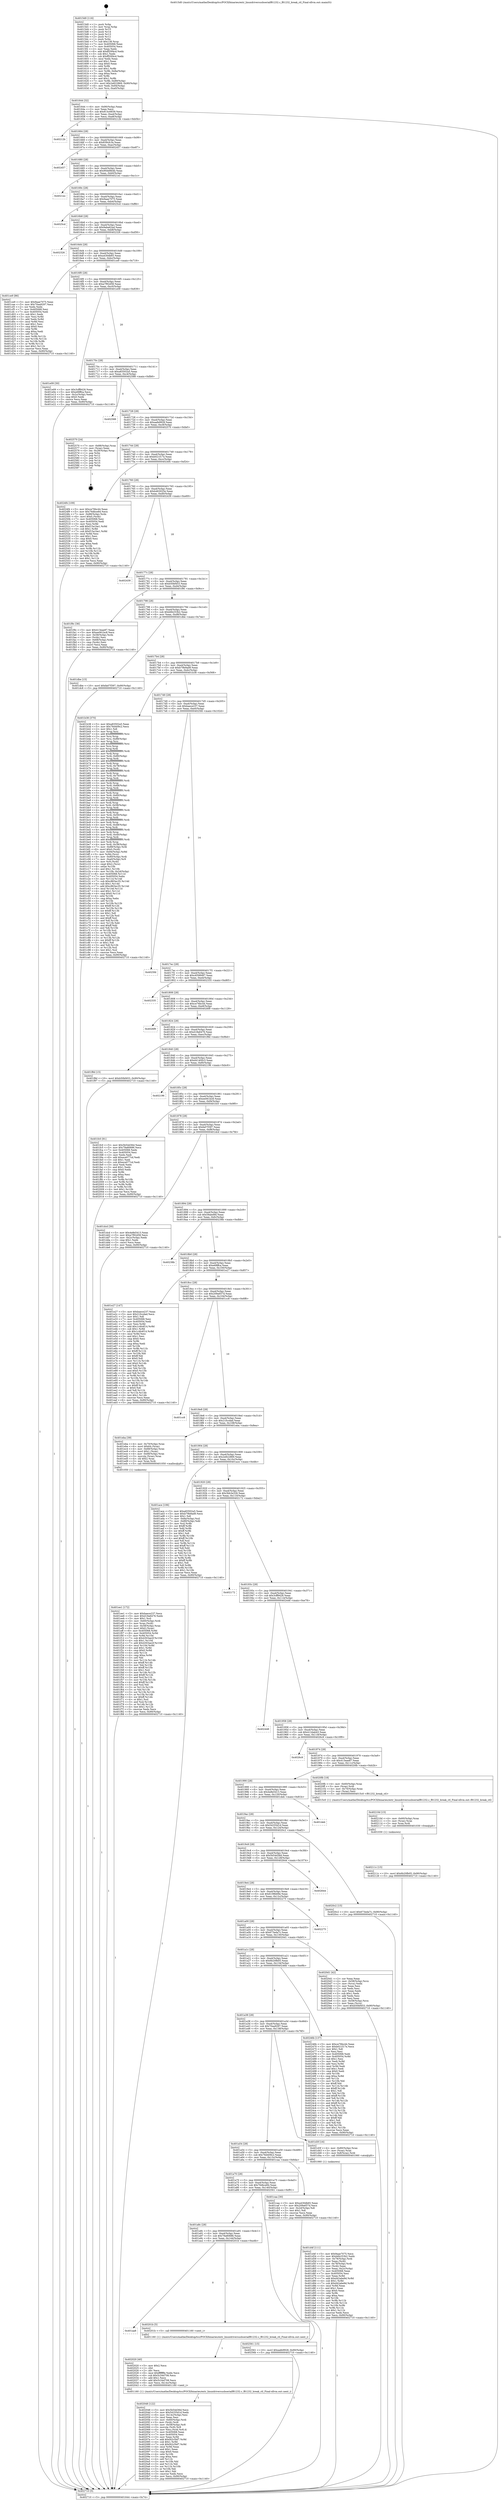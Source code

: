 digraph "0x4015d0" {
  label = "0x4015d0 (/mnt/c/Users/mathe/Desktop/tcc/POCII/binaries/extr_linuxdriversusbserialf81232.c_f81232_break_ctl_Final-ollvm.out::main(0))"
  labelloc = "t"
  node[shape=record]

  Entry [label="",width=0.3,height=0.3,shape=circle,fillcolor=black,style=filled]
  "0x401644" [label="{
     0x401644 [32]\l
     | [instrs]\l
     &nbsp;&nbsp;0x401644 \<+6\>: mov -0x90(%rbp),%eax\l
     &nbsp;&nbsp;0x40164a \<+2\>: mov %eax,%ecx\l
     &nbsp;&nbsp;0x40164c \<+6\>: sub $0x814c6839,%ecx\l
     &nbsp;&nbsp;0x401652 \<+6\>: mov %eax,-0xa4(%rbp)\l
     &nbsp;&nbsp;0x401658 \<+6\>: mov %ecx,-0xa8(%rbp)\l
     &nbsp;&nbsp;0x40165e \<+6\>: je 000000000040212b \<main+0xb5b\>\l
  }"]
  "0x40212b" [label="{
     0x40212b\l
  }", style=dashed]
  "0x401664" [label="{
     0x401664 [28]\l
     | [instrs]\l
     &nbsp;&nbsp;0x401664 \<+5\>: jmp 0000000000401669 \<main+0x99\>\l
     &nbsp;&nbsp;0x401669 \<+6\>: mov -0xa4(%rbp),%eax\l
     &nbsp;&nbsp;0x40166f \<+5\>: sub $0x839cfc3a,%eax\l
     &nbsp;&nbsp;0x401674 \<+6\>: mov %eax,-0xac(%rbp)\l
     &nbsp;&nbsp;0x40167a \<+6\>: je 0000000000402457 \<main+0xe87\>\l
  }"]
  Exit [label="",width=0.3,height=0.3,shape=circle,fillcolor=black,style=filled,peripheries=2]
  "0x402457" [label="{
     0x402457\l
  }", style=dashed]
  "0x401680" [label="{
     0x401680 [28]\l
     | [instrs]\l
     &nbsp;&nbsp;0x401680 \<+5\>: jmp 0000000000401685 \<main+0xb5\>\l
     &nbsp;&nbsp;0x401685 \<+6\>: mov -0xa4(%rbp),%eax\l
     &nbsp;&nbsp;0x40168b \<+5\>: sub $0x90dd9b4b,%eax\l
     &nbsp;&nbsp;0x401690 \<+6\>: mov %eax,-0xb0(%rbp)\l
     &nbsp;&nbsp;0x401696 \<+6\>: je 00000000004021ec \<main+0xc1c\>\l
  }"]
  "0x40211c" [label="{
     0x40211c [15]\l
     | [instrs]\l
     &nbsp;&nbsp;0x40211c \<+10\>: movl $0x6b20fb05,-0x90(%rbp)\l
     &nbsp;&nbsp;0x402126 \<+5\>: jmp 0000000000402710 \<main+0x1140\>\l
  }"]
  "0x4021ec" [label="{
     0x4021ec\l
  }", style=dashed]
  "0x40169c" [label="{
     0x40169c [28]\l
     | [instrs]\l
     &nbsp;&nbsp;0x40169c \<+5\>: jmp 00000000004016a1 \<main+0xd1\>\l
     &nbsp;&nbsp;0x4016a1 \<+6\>: mov -0xa4(%rbp),%eax\l
     &nbsp;&nbsp;0x4016a7 \<+5\>: sub $0x9aae7075,%eax\l
     &nbsp;&nbsp;0x4016ac \<+6\>: mov %eax,-0xb4(%rbp)\l
     &nbsp;&nbsp;0x4016b2 \<+6\>: je 00000000004025cd \<main+0xffd\>\l
  }"]
  "0x40210d" [label="{
     0x40210d [15]\l
     | [instrs]\l
     &nbsp;&nbsp;0x40210d \<+4\>: mov -0x60(%rbp),%rax\l
     &nbsp;&nbsp;0x402111 \<+3\>: mov (%rax),%rax\l
     &nbsp;&nbsp;0x402114 \<+3\>: mov %rax,%rdi\l
     &nbsp;&nbsp;0x402117 \<+5\>: call 0000000000401030 \<free@plt\>\l
     | [calls]\l
     &nbsp;&nbsp;0x401030 \{1\} (unknown)\l
  }"]
  "0x4025cd" [label="{
     0x4025cd\l
  }", style=dashed]
  "0x4016b8" [label="{
     0x4016b8 [28]\l
     | [instrs]\l
     &nbsp;&nbsp;0x4016b8 \<+5\>: jmp 00000000004016bd \<main+0xed\>\l
     &nbsp;&nbsp;0x4016bd \<+6\>: mov -0xa4(%rbp),%eax\l
     &nbsp;&nbsp;0x4016c3 \<+5\>: sub $0x9abe62ad,%eax\l
     &nbsp;&nbsp;0x4016c8 \<+6\>: mov %eax,-0xb8(%rbp)\l
     &nbsp;&nbsp;0x4016ce \<+6\>: je 0000000000402326 \<main+0xd56\>\l
  }"]
  "0x402048" [label="{
     0x402048 [122]\l
     | [instrs]\l
     &nbsp;&nbsp;0x402048 \<+5\>: mov $0x5b54d36d,%ecx\l
     &nbsp;&nbsp;0x40204d \<+5\>: mov $0x54255d1d,%edx\l
     &nbsp;&nbsp;0x402052 \<+6\>: mov -0x14c(%rbp),%esi\l
     &nbsp;&nbsp;0x402058 \<+3\>: imul %eax,%esi\l
     &nbsp;&nbsp;0x40205b \<+4\>: mov -0x60(%rbp),%rdi\l
     &nbsp;&nbsp;0x40205f \<+3\>: mov (%rdi),%rdi\l
     &nbsp;&nbsp;0x402062 \<+4\>: mov -0x58(%rbp),%r8\l
     &nbsp;&nbsp;0x402066 \<+3\>: movslq (%r8),%r8\l
     &nbsp;&nbsp;0x402069 \<+4\>: mov %esi,(%rdi,%r8,4)\l
     &nbsp;&nbsp;0x40206d \<+7\>: mov 0x405068,%eax\l
     &nbsp;&nbsp;0x402074 \<+7\>: mov 0x405054,%esi\l
     &nbsp;&nbsp;0x40207b \<+3\>: mov %eax,%r9d\l
     &nbsp;&nbsp;0x40207e \<+7\>: add $0xf42c5bf7,%r9d\l
     &nbsp;&nbsp;0x402085 \<+4\>: sub $0x1,%r9d\l
     &nbsp;&nbsp;0x402089 \<+7\>: sub $0xf42c5bf7,%r9d\l
     &nbsp;&nbsp;0x402090 \<+4\>: imul %r9d,%eax\l
     &nbsp;&nbsp;0x402094 \<+3\>: and $0x1,%eax\l
     &nbsp;&nbsp;0x402097 \<+3\>: cmp $0x0,%eax\l
     &nbsp;&nbsp;0x40209a \<+4\>: sete %r10b\l
     &nbsp;&nbsp;0x40209e \<+3\>: cmp $0xa,%esi\l
     &nbsp;&nbsp;0x4020a1 \<+4\>: setl %r11b\l
     &nbsp;&nbsp;0x4020a5 \<+3\>: mov %r10b,%bl\l
     &nbsp;&nbsp;0x4020a8 \<+3\>: and %r11b,%bl\l
     &nbsp;&nbsp;0x4020ab \<+3\>: xor %r11b,%r10b\l
     &nbsp;&nbsp;0x4020ae \<+3\>: or %r10b,%bl\l
     &nbsp;&nbsp;0x4020b1 \<+3\>: test $0x1,%bl\l
     &nbsp;&nbsp;0x4020b4 \<+3\>: cmovne %edx,%ecx\l
     &nbsp;&nbsp;0x4020b7 \<+6\>: mov %ecx,-0x90(%rbp)\l
     &nbsp;&nbsp;0x4020bd \<+5\>: jmp 0000000000402710 \<main+0x1140\>\l
  }"]
  "0x402326" [label="{
     0x402326\l
  }", style=dashed]
  "0x4016d4" [label="{
     0x4016d4 [28]\l
     | [instrs]\l
     &nbsp;&nbsp;0x4016d4 \<+5\>: jmp 00000000004016d9 \<main+0x109\>\l
     &nbsp;&nbsp;0x4016d9 \<+6\>: mov -0xa4(%rbp),%eax\l
     &nbsp;&nbsp;0x4016df \<+5\>: sub $0xa430db65,%eax\l
     &nbsp;&nbsp;0x4016e4 \<+6\>: mov %eax,-0xbc(%rbp)\l
     &nbsp;&nbsp;0x4016ea \<+6\>: je 0000000000401ce9 \<main+0x719\>\l
  }"]
  "0x402020" [label="{
     0x402020 [40]\l
     | [instrs]\l
     &nbsp;&nbsp;0x402020 \<+5\>: mov $0x2,%ecx\l
     &nbsp;&nbsp;0x402025 \<+1\>: cltd\l
     &nbsp;&nbsp;0x402026 \<+2\>: idiv %ecx\l
     &nbsp;&nbsp;0x402028 \<+6\>: imul $0xfffffffe,%edx,%ecx\l
     &nbsp;&nbsp;0x40202e \<+6\>: sub $0x5c34d708,%ecx\l
     &nbsp;&nbsp;0x402034 \<+3\>: add $0x1,%ecx\l
     &nbsp;&nbsp;0x402037 \<+6\>: add $0x5c34d708,%ecx\l
     &nbsp;&nbsp;0x40203d \<+6\>: mov %ecx,-0x14c(%rbp)\l
     &nbsp;&nbsp;0x402043 \<+5\>: call 0000000000401160 \<next_i\>\l
     | [calls]\l
     &nbsp;&nbsp;0x401160 \{1\} (/mnt/c/Users/mathe/Desktop/tcc/POCII/binaries/extr_linuxdriversusbserialf81232.c_f81232_break_ctl_Final-ollvm.out::next_i)\l
  }"]
  "0x401ce9" [label="{
     0x401ce9 [86]\l
     | [instrs]\l
     &nbsp;&nbsp;0x401ce9 \<+5\>: mov $0x9aae7075,%eax\l
     &nbsp;&nbsp;0x401cee \<+5\>: mov $0x70aa9297,%ecx\l
     &nbsp;&nbsp;0x401cf3 \<+2\>: xor %edx,%edx\l
     &nbsp;&nbsp;0x401cf5 \<+7\>: mov 0x405068,%esi\l
     &nbsp;&nbsp;0x401cfc \<+7\>: mov 0x405054,%edi\l
     &nbsp;&nbsp;0x401d03 \<+3\>: sub $0x1,%edx\l
     &nbsp;&nbsp;0x401d06 \<+3\>: mov %esi,%r8d\l
     &nbsp;&nbsp;0x401d09 \<+3\>: add %edx,%r8d\l
     &nbsp;&nbsp;0x401d0c \<+4\>: imul %r8d,%esi\l
     &nbsp;&nbsp;0x401d10 \<+3\>: and $0x1,%esi\l
     &nbsp;&nbsp;0x401d13 \<+3\>: cmp $0x0,%esi\l
     &nbsp;&nbsp;0x401d16 \<+4\>: sete %r9b\l
     &nbsp;&nbsp;0x401d1a \<+3\>: cmp $0xa,%edi\l
     &nbsp;&nbsp;0x401d1d \<+4\>: setl %r10b\l
     &nbsp;&nbsp;0x401d21 \<+3\>: mov %r9b,%r11b\l
     &nbsp;&nbsp;0x401d24 \<+3\>: and %r10b,%r11b\l
     &nbsp;&nbsp;0x401d27 \<+3\>: xor %r10b,%r9b\l
     &nbsp;&nbsp;0x401d2a \<+3\>: or %r9b,%r11b\l
     &nbsp;&nbsp;0x401d2d \<+4\>: test $0x1,%r11b\l
     &nbsp;&nbsp;0x401d31 \<+3\>: cmovne %ecx,%eax\l
     &nbsp;&nbsp;0x401d34 \<+6\>: mov %eax,-0x90(%rbp)\l
     &nbsp;&nbsp;0x401d3a \<+5\>: jmp 0000000000402710 \<main+0x1140\>\l
  }"]
  "0x4016f0" [label="{
     0x4016f0 [28]\l
     | [instrs]\l
     &nbsp;&nbsp;0x4016f0 \<+5\>: jmp 00000000004016f5 \<main+0x125\>\l
     &nbsp;&nbsp;0x4016f5 \<+6\>: mov -0xa4(%rbp),%eax\l
     &nbsp;&nbsp;0x4016fb \<+5\>: sub $0xa7f92d58,%eax\l
     &nbsp;&nbsp;0x401700 \<+6\>: mov %eax,-0xc0(%rbp)\l
     &nbsp;&nbsp;0x401706 \<+6\>: je 0000000000401e09 \<main+0x839\>\l
  }"]
  "0x401aa8" [label="{
     0x401aa8\l
  }", style=dashed]
  "0x401e09" [label="{
     0x401e09 [30]\l
     | [instrs]\l
     &nbsp;&nbsp;0x401e09 \<+5\>: mov $0x3cff9426,%eax\l
     &nbsp;&nbsp;0x401e0e \<+5\>: mov $0xe68ffca,%ecx\l
     &nbsp;&nbsp;0x401e13 \<+3\>: mov -0x2c(%rbp),%edx\l
     &nbsp;&nbsp;0x401e16 \<+3\>: cmp $0x0,%edx\l
     &nbsp;&nbsp;0x401e19 \<+3\>: cmove %ecx,%eax\l
     &nbsp;&nbsp;0x401e1c \<+6\>: mov %eax,-0x90(%rbp)\l
     &nbsp;&nbsp;0x401e22 \<+5\>: jmp 0000000000402710 \<main+0x1140\>\l
  }"]
  "0x40170c" [label="{
     0x40170c [28]\l
     | [instrs]\l
     &nbsp;&nbsp;0x40170c \<+5\>: jmp 0000000000401711 \<main+0x141\>\l
     &nbsp;&nbsp;0x401711 \<+6\>: mov -0xa4(%rbp),%eax\l
     &nbsp;&nbsp;0x401717 \<+5\>: sub $0xa83502a5,%eax\l
     &nbsp;&nbsp;0x40171c \<+6\>: mov %eax,-0xc4(%rbp)\l
     &nbsp;&nbsp;0x401722 \<+6\>: je 0000000000402588 \<main+0xfb8\>\l
  }"]
  "0x40201b" [label="{
     0x40201b [5]\l
     | [instrs]\l
     &nbsp;&nbsp;0x40201b \<+5\>: call 0000000000401160 \<next_i\>\l
     | [calls]\l
     &nbsp;&nbsp;0x401160 \{1\} (/mnt/c/Users/mathe/Desktop/tcc/POCII/binaries/extr_linuxdriversusbserialf81232.c_f81232_break_ctl_Final-ollvm.out::next_i)\l
  }"]
  "0x402588" [label="{
     0x402588\l
  }", style=dashed]
  "0x401728" [label="{
     0x401728 [28]\l
     | [instrs]\l
     &nbsp;&nbsp;0x401728 \<+5\>: jmp 000000000040172d \<main+0x15d\>\l
     &nbsp;&nbsp;0x40172d \<+6\>: mov -0xa4(%rbp),%eax\l
     &nbsp;&nbsp;0x401733 \<+5\>: sub $0xaafe9928,%eax\l
     &nbsp;&nbsp;0x401738 \<+6\>: mov %eax,-0xc8(%rbp)\l
     &nbsp;&nbsp;0x40173e \<+6\>: je 0000000000402570 \<main+0xfa0\>\l
  }"]
  "0x401a8c" [label="{
     0x401a8c [28]\l
     | [instrs]\l
     &nbsp;&nbsp;0x401a8c \<+5\>: jmp 0000000000401a91 \<main+0x4c1\>\l
     &nbsp;&nbsp;0x401a91 \<+6\>: mov -0xa4(%rbp),%eax\l
     &nbsp;&nbsp;0x401a97 \<+5\>: sub $0x79a80686,%eax\l
     &nbsp;&nbsp;0x401a9c \<+6\>: mov %eax,-0x144(%rbp)\l
     &nbsp;&nbsp;0x401aa2 \<+6\>: je 000000000040201b \<main+0xa4b\>\l
  }"]
  "0x402570" [label="{
     0x402570 [24]\l
     | [instrs]\l
     &nbsp;&nbsp;0x402570 \<+7\>: mov -0x88(%rbp),%rax\l
     &nbsp;&nbsp;0x402577 \<+2\>: mov (%rax),%eax\l
     &nbsp;&nbsp;0x402579 \<+4\>: lea -0x28(%rbp),%rsp\l
     &nbsp;&nbsp;0x40257d \<+1\>: pop %rbx\l
     &nbsp;&nbsp;0x40257e \<+2\>: pop %r12\l
     &nbsp;&nbsp;0x402580 \<+2\>: pop %r13\l
     &nbsp;&nbsp;0x402582 \<+2\>: pop %r14\l
     &nbsp;&nbsp;0x402584 \<+2\>: pop %r15\l
     &nbsp;&nbsp;0x402586 \<+1\>: pop %rbp\l
     &nbsp;&nbsp;0x402587 \<+1\>: ret\l
  }"]
  "0x401744" [label="{
     0x401744 [28]\l
     | [instrs]\l
     &nbsp;&nbsp;0x401744 \<+5\>: jmp 0000000000401749 \<main+0x179\>\l
     &nbsp;&nbsp;0x401749 \<+6\>: mov -0xa4(%rbp),%eax\l
     &nbsp;&nbsp;0x40174f \<+5\>: sub $0xb021f17e,%eax\l
     &nbsp;&nbsp;0x401754 \<+6\>: mov %eax,-0xcc(%rbp)\l
     &nbsp;&nbsp;0x40175a \<+6\>: je 00000000004024f4 \<main+0xf24\>\l
  }"]
  "0x402561" [label="{
     0x402561 [15]\l
     | [instrs]\l
     &nbsp;&nbsp;0x402561 \<+10\>: movl $0xaafe9928,-0x90(%rbp)\l
     &nbsp;&nbsp;0x40256b \<+5\>: jmp 0000000000402710 \<main+0x1140\>\l
  }"]
  "0x4024f4" [label="{
     0x4024f4 [109]\l
     | [instrs]\l
     &nbsp;&nbsp;0x4024f4 \<+5\>: mov $0xce76bc44,%eax\l
     &nbsp;&nbsp;0x4024f9 \<+5\>: mov $0x76dbce84,%ecx\l
     &nbsp;&nbsp;0x4024fe \<+7\>: mov -0x88(%rbp),%rdx\l
     &nbsp;&nbsp;0x402505 \<+6\>: movl $0x0,(%rdx)\l
     &nbsp;&nbsp;0x40250b \<+7\>: mov 0x405068,%esi\l
     &nbsp;&nbsp;0x402512 \<+7\>: mov 0x405054,%edi\l
     &nbsp;&nbsp;0x402519 \<+3\>: mov %esi,%r8d\l
     &nbsp;&nbsp;0x40251c \<+7\>: add $0xf15a1be1,%r8d\l
     &nbsp;&nbsp;0x402523 \<+4\>: sub $0x1,%r8d\l
     &nbsp;&nbsp;0x402527 \<+7\>: sub $0xf15a1be1,%r8d\l
     &nbsp;&nbsp;0x40252e \<+4\>: imul %r8d,%esi\l
     &nbsp;&nbsp;0x402532 \<+3\>: and $0x1,%esi\l
     &nbsp;&nbsp;0x402535 \<+3\>: cmp $0x0,%esi\l
     &nbsp;&nbsp;0x402538 \<+4\>: sete %r9b\l
     &nbsp;&nbsp;0x40253c \<+3\>: cmp $0xa,%edi\l
     &nbsp;&nbsp;0x40253f \<+4\>: setl %r10b\l
     &nbsp;&nbsp;0x402543 \<+3\>: mov %r9b,%r11b\l
     &nbsp;&nbsp;0x402546 \<+3\>: and %r10b,%r11b\l
     &nbsp;&nbsp;0x402549 \<+3\>: xor %r10b,%r9b\l
     &nbsp;&nbsp;0x40254c \<+3\>: or %r9b,%r11b\l
     &nbsp;&nbsp;0x40254f \<+4\>: test $0x1,%r11b\l
     &nbsp;&nbsp;0x402553 \<+3\>: cmovne %ecx,%eax\l
     &nbsp;&nbsp;0x402556 \<+6\>: mov %eax,-0x90(%rbp)\l
     &nbsp;&nbsp;0x40255c \<+5\>: jmp 0000000000402710 \<main+0x1140\>\l
  }"]
  "0x401760" [label="{
     0x401760 [28]\l
     | [instrs]\l
     &nbsp;&nbsp;0x401760 \<+5\>: jmp 0000000000401765 \<main+0x195\>\l
     &nbsp;&nbsp;0x401765 \<+6\>: mov -0xa4(%rbp),%eax\l
     &nbsp;&nbsp;0x40176b \<+5\>: sub $0xb463025e,%eax\l
     &nbsp;&nbsp;0x401770 \<+6\>: mov %eax,-0xd0(%rbp)\l
     &nbsp;&nbsp;0x401776 \<+6\>: je 0000000000402439 \<main+0xe69\>\l
  }"]
  "0x401ee1" [label="{
     0x401ee1 [172]\l
     | [instrs]\l
     &nbsp;&nbsp;0x401ee1 \<+5\>: mov $0xbaece237,%ecx\l
     &nbsp;&nbsp;0x401ee6 \<+5\>: mov $0xd18a6476,%edx\l
     &nbsp;&nbsp;0x401eeb \<+3\>: mov $0x1,%sil\l
     &nbsp;&nbsp;0x401eee \<+4\>: mov -0x60(%rbp),%rdi\l
     &nbsp;&nbsp;0x401ef2 \<+3\>: mov %rax,(%rdi)\l
     &nbsp;&nbsp;0x401ef5 \<+4\>: mov -0x58(%rbp),%rax\l
     &nbsp;&nbsp;0x401ef9 \<+6\>: movl $0x0,(%rax)\l
     &nbsp;&nbsp;0x401eff \<+8\>: mov 0x405068,%r8d\l
     &nbsp;&nbsp;0x401f07 \<+8\>: mov 0x405054,%r9d\l
     &nbsp;&nbsp;0x401f0f \<+3\>: mov %r8d,%r10d\l
     &nbsp;&nbsp;0x401f12 \<+7\>: sub $0x4303ae2f,%r10d\l
     &nbsp;&nbsp;0x401f19 \<+4\>: sub $0x1,%r10d\l
     &nbsp;&nbsp;0x401f1d \<+7\>: add $0x4303ae2f,%r10d\l
     &nbsp;&nbsp;0x401f24 \<+4\>: imul %r10d,%r8d\l
     &nbsp;&nbsp;0x401f28 \<+4\>: and $0x1,%r8d\l
     &nbsp;&nbsp;0x401f2c \<+4\>: cmp $0x0,%r8d\l
     &nbsp;&nbsp;0x401f30 \<+4\>: sete %r11b\l
     &nbsp;&nbsp;0x401f34 \<+4\>: cmp $0xa,%r9d\l
     &nbsp;&nbsp;0x401f38 \<+3\>: setl %bl\l
     &nbsp;&nbsp;0x401f3b \<+3\>: mov %r11b,%r14b\l
     &nbsp;&nbsp;0x401f3e \<+4\>: xor $0xff,%r14b\l
     &nbsp;&nbsp;0x401f42 \<+3\>: mov %bl,%r15b\l
     &nbsp;&nbsp;0x401f45 \<+4\>: xor $0xff,%r15b\l
     &nbsp;&nbsp;0x401f49 \<+4\>: xor $0x1,%sil\l
     &nbsp;&nbsp;0x401f4d \<+3\>: mov %r14b,%r12b\l
     &nbsp;&nbsp;0x401f50 \<+4\>: and $0xff,%r12b\l
     &nbsp;&nbsp;0x401f54 \<+3\>: and %sil,%r11b\l
     &nbsp;&nbsp;0x401f57 \<+3\>: mov %r15b,%r13b\l
     &nbsp;&nbsp;0x401f5a \<+4\>: and $0xff,%r13b\l
     &nbsp;&nbsp;0x401f5e \<+3\>: and %sil,%bl\l
     &nbsp;&nbsp;0x401f61 \<+3\>: or %r11b,%r12b\l
     &nbsp;&nbsp;0x401f64 \<+3\>: or %bl,%r13b\l
     &nbsp;&nbsp;0x401f67 \<+3\>: xor %r13b,%r12b\l
     &nbsp;&nbsp;0x401f6a \<+3\>: or %r15b,%r14b\l
     &nbsp;&nbsp;0x401f6d \<+4\>: xor $0xff,%r14b\l
     &nbsp;&nbsp;0x401f71 \<+4\>: or $0x1,%sil\l
     &nbsp;&nbsp;0x401f75 \<+3\>: and %sil,%r14b\l
     &nbsp;&nbsp;0x401f78 \<+3\>: or %r14b,%r12b\l
     &nbsp;&nbsp;0x401f7b \<+4\>: test $0x1,%r12b\l
     &nbsp;&nbsp;0x401f7f \<+3\>: cmovne %edx,%ecx\l
     &nbsp;&nbsp;0x401f82 \<+6\>: mov %ecx,-0x90(%rbp)\l
     &nbsp;&nbsp;0x401f88 \<+5\>: jmp 0000000000402710 \<main+0x1140\>\l
  }"]
  "0x402439" [label="{
     0x402439\l
  }", style=dashed]
  "0x40177c" [label="{
     0x40177c [28]\l
     | [instrs]\l
     &nbsp;&nbsp;0x40177c \<+5\>: jmp 0000000000401781 \<main+0x1b1\>\l
     &nbsp;&nbsp;0x401781 \<+6\>: mov -0xa4(%rbp),%eax\l
     &nbsp;&nbsp;0x401787 \<+5\>: sub $0xb50bf453,%eax\l
     &nbsp;&nbsp;0x40178c \<+6\>: mov %eax,-0xd4(%rbp)\l
     &nbsp;&nbsp;0x401792 \<+6\>: je 0000000000401f9c \<main+0x9cc\>\l
  }"]
  "0x401d4f" [label="{
     0x401d4f [111]\l
     | [instrs]\l
     &nbsp;&nbsp;0x401d4f \<+5\>: mov $0x9aae7075,%ecx\l
     &nbsp;&nbsp;0x401d54 \<+5\>: mov $0xb6b253b2,%edx\l
     &nbsp;&nbsp;0x401d59 \<+4\>: mov -0x78(%rbp),%rdi\l
     &nbsp;&nbsp;0x401d5d \<+2\>: mov %eax,(%rdi)\l
     &nbsp;&nbsp;0x401d5f \<+4\>: mov -0x78(%rbp),%rdi\l
     &nbsp;&nbsp;0x401d63 \<+2\>: mov (%rdi),%eax\l
     &nbsp;&nbsp;0x401d65 \<+3\>: mov %eax,-0x2c(%rbp)\l
     &nbsp;&nbsp;0x401d68 \<+7\>: mov 0x405068,%eax\l
     &nbsp;&nbsp;0x401d6f \<+7\>: mov 0x405054,%esi\l
     &nbsp;&nbsp;0x401d76 \<+3\>: mov %eax,%r8d\l
     &nbsp;&nbsp;0x401d79 \<+7\>: add $0xd42abe9d,%r8d\l
     &nbsp;&nbsp;0x401d80 \<+4\>: sub $0x1,%r8d\l
     &nbsp;&nbsp;0x401d84 \<+7\>: sub $0xd42abe9d,%r8d\l
     &nbsp;&nbsp;0x401d8b \<+4\>: imul %r8d,%eax\l
     &nbsp;&nbsp;0x401d8f \<+3\>: and $0x1,%eax\l
     &nbsp;&nbsp;0x401d92 \<+3\>: cmp $0x0,%eax\l
     &nbsp;&nbsp;0x401d95 \<+4\>: sete %r9b\l
     &nbsp;&nbsp;0x401d99 \<+3\>: cmp $0xa,%esi\l
     &nbsp;&nbsp;0x401d9c \<+4\>: setl %r10b\l
     &nbsp;&nbsp;0x401da0 \<+3\>: mov %r9b,%r11b\l
     &nbsp;&nbsp;0x401da3 \<+3\>: and %r10b,%r11b\l
     &nbsp;&nbsp;0x401da6 \<+3\>: xor %r10b,%r9b\l
     &nbsp;&nbsp;0x401da9 \<+3\>: or %r9b,%r11b\l
     &nbsp;&nbsp;0x401dac \<+4\>: test $0x1,%r11b\l
     &nbsp;&nbsp;0x401db0 \<+3\>: cmovne %edx,%ecx\l
     &nbsp;&nbsp;0x401db3 \<+6\>: mov %ecx,-0x90(%rbp)\l
     &nbsp;&nbsp;0x401db9 \<+5\>: jmp 0000000000402710 \<main+0x1140\>\l
  }"]
  "0x401f9c" [label="{
     0x401f9c [36]\l
     | [instrs]\l
     &nbsp;&nbsp;0x401f9c \<+5\>: mov $0x413eae87,%eax\l
     &nbsp;&nbsp;0x401fa1 \<+5\>: mov $0xee061bc8,%ecx\l
     &nbsp;&nbsp;0x401fa6 \<+4\>: mov -0x58(%rbp),%rdx\l
     &nbsp;&nbsp;0x401faa \<+2\>: mov (%rdx),%esi\l
     &nbsp;&nbsp;0x401fac \<+4\>: mov -0x68(%rbp),%rdx\l
     &nbsp;&nbsp;0x401fb0 \<+2\>: cmp (%rdx),%esi\l
     &nbsp;&nbsp;0x401fb2 \<+3\>: cmovl %ecx,%eax\l
     &nbsp;&nbsp;0x401fb5 \<+6\>: mov %eax,-0x90(%rbp)\l
     &nbsp;&nbsp;0x401fbb \<+5\>: jmp 0000000000402710 \<main+0x1140\>\l
  }"]
  "0x401798" [label="{
     0x401798 [28]\l
     | [instrs]\l
     &nbsp;&nbsp;0x401798 \<+5\>: jmp 000000000040179d \<main+0x1cd\>\l
     &nbsp;&nbsp;0x40179d \<+6\>: mov -0xa4(%rbp),%eax\l
     &nbsp;&nbsp;0x4017a3 \<+5\>: sub $0xb6b253b2,%eax\l
     &nbsp;&nbsp;0x4017a8 \<+6\>: mov %eax,-0xd8(%rbp)\l
     &nbsp;&nbsp;0x4017ae \<+6\>: je 0000000000401dbe \<main+0x7ee\>\l
  }"]
  "0x401a70" [label="{
     0x401a70 [28]\l
     | [instrs]\l
     &nbsp;&nbsp;0x401a70 \<+5\>: jmp 0000000000401a75 \<main+0x4a5\>\l
     &nbsp;&nbsp;0x401a75 \<+6\>: mov -0xa4(%rbp),%eax\l
     &nbsp;&nbsp;0x401a7b \<+5\>: sub $0x76dbce84,%eax\l
     &nbsp;&nbsp;0x401a80 \<+6\>: mov %eax,-0x140(%rbp)\l
     &nbsp;&nbsp;0x401a86 \<+6\>: je 0000000000402561 \<main+0xf91\>\l
  }"]
  "0x401dbe" [label="{
     0x401dbe [15]\l
     | [instrs]\l
     &nbsp;&nbsp;0x401dbe \<+10\>: movl $0xfa07f397,-0x90(%rbp)\l
     &nbsp;&nbsp;0x401dc8 \<+5\>: jmp 0000000000402710 \<main+0x1140\>\l
  }"]
  "0x4017b4" [label="{
     0x4017b4 [28]\l
     | [instrs]\l
     &nbsp;&nbsp;0x4017b4 \<+5\>: jmp 00000000004017b9 \<main+0x1e9\>\l
     &nbsp;&nbsp;0x4017b9 \<+6\>: mov -0xa4(%rbp),%eax\l
     &nbsp;&nbsp;0x4017bf \<+5\>: sub $0xb79b9ad9,%eax\l
     &nbsp;&nbsp;0x4017c4 \<+6\>: mov %eax,-0xdc(%rbp)\l
     &nbsp;&nbsp;0x4017ca \<+6\>: je 0000000000401b38 \<main+0x568\>\l
  }"]
  "0x401caa" [label="{
     0x401caa [30]\l
     | [instrs]\l
     &nbsp;&nbsp;0x401caa \<+5\>: mov $0xa430db65,%eax\l
     &nbsp;&nbsp;0x401caf \<+5\>: mov $0x209a657d,%ecx\l
     &nbsp;&nbsp;0x401cb4 \<+3\>: mov -0x2d(%rbp),%dl\l
     &nbsp;&nbsp;0x401cb7 \<+3\>: test $0x1,%dl\l
     &nbsp;&nbsp;0x401cba \<+3\>: cmovne %ecx,%eax\l
     &nbsp;&nbsp;0x401cbd \<+6\>: mov %eax,-0x90(%rbp)\l
     &nbsp;&nbsp;0x401cc3 \<+5\>: jmp 0000000000402710 \<main+0x1140\>\l
  }"]
  "0x401b38" [label="{
     0x401b38 [370]\l
     | [instrs]\l
     &nbsp;&nbsp;0x401b38 \<+5\>: mov $0xa83502a5,%eax\l
     &nbsp;&nbsp;0x401b3d \<+5\>: mov $0x76d409c2,%ecx\l
     &nbsp;&nbsp;0x401b42 \<+2\>: mov $0x1,%dl\l
     &nbsp;&nbsp;0x401b44 \<+3\>: mov %rsp,%rsi\l
     &nbsp;&nbsp;0x401b47 \<+4\>: add $0xfffffffffffffff0,%rsi\l
     &nbsp;&nbsp;0x401b4b \<+3\>: mov %rsi,%rsp\l
     &nbsp;&nbsp;0x401b4e \<+7\>: mov %rsi,-0x88(%rbp)\l
     &nbsp;&nbsp;0x401b55 \<+3\>: mov %rsp,%rsi\l
     &nbsp;&nbsp;0x401b58 \<+4\>: add $0xfffffffffffffff0,%rsi\l
     &nbsp;&nbsp;0x401b5c \<+3\>: mov %rsi,%rsp\l
     &nbsp;&nbsp;0x401b5f \<+3\>: mov %rsp,%rdi\l
     &nbsp;&nbsp;0x401b62 \<+4\>: add $0xfffffffffffffff0,%rdi\l
     &nbsp;&nbsp;0x401b66 \<+3\>: mov %rdi,%rsp\l
     &nbsp;&nbsp;0x401b69 \<+4\>: mov %rdi,-0x80(%rbp)\l
     &nbsp;&nbsp;0x401b6d \<+3\>: mov %rsp,%rdi\l
     &nbsp;&nbsp;0x401b70 \<+4\>: add $0xfffffffffffffff0,%rdi\l
     &nbsp;&nbsp;0x401b74 \<+3\>: mov %rdi,%rsp\l
     &nbsp;&nbsp;0x401b77 \<+4\>: mov %rdi,-0x78(%rbp)\l
     &nbsp;&nbsp;0x401b7b \<+3\>: mov %rsp,%rdi\l
     &nbsp;&nbsp;0x401b7e \<+4\>: add $0xfffffffffffffff0,%rdi\l
     &nbsp;&nbsp;0x401b82 \<+3\>: mov %rdi,%rsp\l
     &nbsp;&nbsp;0x401b85 \<+4\>: mov %rdi,-0x70(%rbp)\l
     &nbsp;&nbsp;0x401b89 \<+3\>: mov %rsp,%rdi\l
     &nbsp;&nbsp;0x401b8c \<+4\>: add $0xfffffffffffffff0,%rdi\l
     &nbsp;&nbsp;0x401b90 \<+3\>: mov %rdi,%rsp\l
     &nbsp;&nbsp;0x401b93 \<+4\>: mov %rdi,-0x68(%rbp)\l
     &nbsp;&nbsp;0x401b97 \<+3\>: mov %rsp,%rdi\l
     &nbsp;&nbsp;0x401b9a \<+4\>: add $0xfffffffffffffff0,%rdi\l
     &nbsp;&nbsp;0x401b9e \<+3\>: mov %rdi,%rsp\l
     &nbsp;&nbsp;0x401ba1 \<+4\>: mov %rdi,-0x60(%rbp)\l
     &nbsp;&nbsp;0x401ba5 \<+3\>: mov %rsp,%rdi\l
     &nbsp;&nbsp;0x401ba8 \<+4\>: add $0xfffffffffffffff0,%rdi\l
     &nbsp;&nbsp;0x401bac \<+3\>: mov %rdi,%rsp\l
     &nbsp;&nbsp;0x401baf \<+4\>: mov %rdi,-0x58(%rbp)\l
     &nbsp;&nbsp;0x401bb3 \<+3\>: mov %rsp,%rdi\l
     &nbsp;&nbsp;0x401bb6 \<+4\>: add $0xfffffffffffffff0,%rdi\l
     &nbsp;&nbsp;0x401bba \<+3\>: mov %rdi,%rsp\l
     &nbsp;&nbsp;0x401bbd \<+4\>: mov %rdi,-0x50(%rbp)\l
     &nbsp;&nbsp;0x401bc1 \<+3\>: mov %rsp,%rdi\l
     &nbsp;&nbsp;0x401bc4 \<+4\>: add $0xfffffffffffffff0,%rdi\l
     &nbsp;&nbsp;0x401bc8 \<+3\>: mov %rdi,%rsp\l
     &nbsp;&nbsp;0x401bcb \<+4\>: mov %rdi,-0x48(%rbp)\l
     &nbsp;&nbsp;0x401bcf \<+3\>: mov %rsp,%rdi\l
     &nbsp;&nbsp;0x401bd2 \<+4\>: add $0xfffffffffffffff0,%rdi\l
     &nbsp;&nbsp;0x401bd6 \<+3\>: mov %rdi,%rsp\l
     &nbsp;&nbsp;0x401bd9 \<+4\>: mov %rdi,-0x40(%rbp)\l
     &nbsp;&nbsp;0x401bdd \<+3\>: mov %rsp,%rdi\l
     &nbsp;&nbsp;0x401be0 \<+4\>: add $0xfffffffffffffff0,%rdi\l
     &nbsp;&nbsp;0x401be4 \<+3\>: mov %rdi,%rsp\l
     &nbsp;&nbsp;0x401be7 \<+4\>: mov %rdi,-0x38(%rbp)\l
     &nbsp;&nbsp;0x401beb \<+7\>: mov -0x88(%rbp),%rdi\l
     &nbsp;&nbsp;0x401bf2 \<+6\>: movl $0x0,(%rdi)\l
     &nbsp;&nbsp;0x401bf8 \<+7\>: mov -0x94(%rbp),%r8d\l
     &nbsp;&nbsp;0x401bff \<+3\>: mov %r8d,(%rsi)\l
     &nbsp;&nbsp;0x401c02 \<+4\>: mov -0x80(%rbp),%rdi\l
     &nbsp;&nbsp;0x401c06 \<+7\>: mov -0xa0(%rbp),%r9\l
     &nbsp;&nbsp;0x401c0d \<+3\>: mov %r9,(%rdi)\l
     &nbsp;&nbsp;0x401c10 \<+3\>: cmpl $0x2,(%rsi)\l
     &nbsp;&nbsp;0x401c13 \<+4\>: setne %r10b\l
     &nbsp;&nbsp;0x401c17 \<+4\>: and $0x1,%r10b\l
     &nbsp;&nbsp;0x401c1b \<+4\>: mov %r10b,-0x2d(%rbp)\l
     &nbsp;&nbsp;0x401c1f \<+8\>: mov 0x405068,%r11d\l
     &nbsp;&nbsp;0x401c27 \<+7\>: mov 0x405054,%ebx\l
     &nbsp;&nbsp;0x401c2e \<+3\>: mov %r11d,%r14d\l
     &nbsp;&nbsp;0x401c31 \<+7\>: sub $0xc863ec35,%r14d\l
     &nbsp;&nbsp;0x401c38 \<+4\>: sub $0x1,%r14d\l
     &nbsp;&nbsp;0x401c3c \<+7\>: add $0xc863ec35,%r14d\l
     &nbsp;&nbsp;0x401c43 \<+4\>: imul %r14d,%r11d\l
     &nbsp;&nbsp;0x401c47 \<+4\>: and $0x1,%r11d\l
     &nbsp;&nbsp;0x401c4b \<+4\>: cmp $0x0,%r11d\l
     &nbsp;&nbsp;0x401c4f \<+4\>: sete %r10b\l
     &nbsp;&nbsp;0x401c53 \<+3\>: cmp $0xa,%ebx\l
     &nbsp;&nbsp;0x401c56 \<+4\>: setl %r15b\l
     &nbsp;&nbsp;0x401c5a \<+3\>: mov %r10b,%r12b\l
     &nbsp;&nbsp;0x401c5d \<+4\>: xor $0xff,%r12b\l
     &nbsp;&nbsp;0x401c61 \<+3\>: mov %r15b,%r13b\l
     &nbsp;&nbsp;0x401c64 \<+4\>: xor $0xff,%r13b\l
     &nbsp;&nbsp;0x401c68 \<+3\>: xor $0x1,%dl\l
     &nbsp;&nbsp;0x401c6b \<+3\>: mov %r12b,%sil\l
     &nbsp;&nbsp;0x401c6e \<+4\>: and $0xff,%sil\l
     &nbsp;&nbsp;0x401c72 \<+3\>: and %dl,%r10b\l
     &nbsp;&nbsp;0x401c75 \<+3\>: mov %r13b,%dil\l
     &nbsp;&nbsp;0x401c78 \<+4\>: and $0xff,%dil\l
     &nbsp;&nbsp;0x401c7c \<+3\>: and %dl,%r15b\l
     &nbsp;&nbsp;0x401c7f \<+3\>: or %r10b,%sil\l
     &nbsp;&nbsp;0x401c82 \<+3\>: or %r15b,%dil\l
     &nbsp;&nbsp;0x401c85 \<+3\>: xor %dil,%sil\l
     &nbsp;&nbsp;0x401c88 \<+3\>: or %r13b,%r12b\l
     &nbsp;&nbsp;0x401c8b \<+4\>: xor $0xff,%r12b\l
     &nbsp;&nbsp;0x401c8f \<+3\>: or $0x1,%dl\l
     &nbsp;&nbsp;0x401c92 \<+3\>: and %dl,%r12b\l
     &nbsp;&nbsp;0x401c95 \<+3\>: or %r12b,%sil\l
     &nbsp;&nbsp;0x401c98 \<+4\>: test $0x1,%sil\l
     &nbsp;&nbsp;0x401c9c \<+3\>: cmovne %ecx,%eax\l
     &nbsp;&nbsp;0x401c9f \<+6\>: mov %eax,-0x90(%rbp)\l
     &nbsp;&nbsp;0x401ca5 \<+5\>: jmp 0000000000402710 \<main+0x1140\>\l
  }"]
  "0x4017d0" [label="{
     0x4017d0 [28]\l
     | [instrs]\l
     &nbsp;&nbsp;0x4017d0 \<+5\>: jmp 00000000004017d5 \<main+0x205\>\l
     &nbsp;&nbsp;0x4017d5 \<+6\>: mov -0xa4(%rbp),%eax\l
     &nbsp;&nbsp;0x4017db \<+5\>: sub $0xbaece237,%eax\l
     &nbsp;&nbsp;0x4017e0 \<+6\>: mov %eax,-0xe0(%rbp)\l
     &nbsp;&nbsp;0x4017e6 \<+6\>: je 00000000004025fd \<main+0x102d\>\l
  }"]
  "0x401a54" [label="{
     0x401a54 [28]\l
     | [instrs]\l
     &nbsp;&nbsp;0x401a54 \<+5\>: jmp 0000000000401a59 \<main+0x489\>\l
     &nbsp;&nbsp;0x401a59 \<+6\>: mov -0xa4(%rbp),%eax\l
     &nbsp;&nbsp;0x401a5f \<+5\>: sub $0x76d409c2,%eax\l
     &nbsp;&nbsp;0x401a64 \<+6\>: mov %eax,-0x13c(%rbp)\l
     &nbsp;&nbsp;0x401a6a \<+6\>: je 0000000000401caa \<main+0x6da\>\l
  }"]
  "0x4025fd" [label="{
     0x4025fd\l
  }", style=dashed]
  "0x4017ec" [label="{
     0x4017ec [28]\l
     | [instrs]\l
     &nbsp;&nbsp;0x4017ec \<+5\>: jmp 00000000004017f1 \<main+0x221\>\l
     &nbsp;&nbsp;0x4017f1 \<+6\>: mov -0xa4(%rbp),%eax\l
     &nbsp;&nbsp;0x4017f7 \<+5\>: sub $0xc6598487,%eax\l
     &nbsp;&nbsp;0x4017fc \<+6\>: mov %eax,-0xe4(%rbp)\l
     &nbsp;&nbsp;0x401802 \<+6\>: je 0000000000402335 \<main+0xd65\>\l
  }"]
  "0x401d3f" [label="{
     0x401d3f [16]\l
     | [instrs]\l
     &nbsp;&nbsp;0x401d3f \<+4\>: mov -0x80(%rbp),%rax\l
     &nbsp;&nbsp;0x401d43 \<+3\>: mov (%rax),%rax\l
     &nbsp;&nbsp;0x401d46 \<+4\>: mov 0x8(%rax),%rdi\l
     &nbsp;&nbsp;0x401d4a \<+5\>: call 0000000000401060 \<atoi@plt\>\l
     | [calls]\l
     &nbsp;&nbsp;0x401060 \{1\} (unknown)\l
  }"]
  "0x402335" [label="{
     0x402335\l
  }", style=dashed]
  "0x401808" [label="{
     0x401808 [28]\l
     | [instrs]\l
     &nbsp;&nbsp;0x401808 \<+5\>: jmp 000000000040180d \<main+0x23d\>\l
     &nbsp;&nbsp;0x40180d \<+6\>: mov -0xa4(%rbp),%eax\l
     &nbsp;&nbsp;0x401813 \<+5\>: sub $0xce76bc44,%eax\l
     &nbsp;&nbsp;0x401818 \<+6\>: mov %eax,-0xe8(%rbp)\l
     &nbsp;&nbsp;0x40181e \<+6\>: je 00000000004026f9 \<main+0x1129\>\l
  }"]
  "0x401a38" [label="{
     0x401a38 [28]\l
     | [instrs]\l
     &nbsp;&nbsp;0x401a38 \<+5\>: jmp 0000000000401a3d \<main+0x46d\>\l
     &nbsp;&nbsp;0x401a3d \<+6\>: mov -0xa4(%rbp),%eax\l
     &nbsp;&nbsp;0x401a43 \<+5\>: sub $0x70aa9297,%eax\l
     &nbsp;&nbsp;0x401a48 \<+6\>: mov %eax,-0x138(%rbp)\l
     &nbsp;&nbsp;0x401a4e \<+6\>: je 0000000000401d3f \<main+0x76f\>\l
  }"]
  "0x4026f9" [label="{
     0x4026f9\l
  }", style=dashed]
  "0x401824" [label="{
     0x401824 [28]\l
     | [instrs]\l
     &nbsp;&nbsp;0x401824 \<+5\>: jmp 0000000000401829 \<main+0x259\>\l
     &nbsp;&nbsp;0x401829 \<+6\>: mov -0xa4(%rbp),%eax\l
     &nbsp;&nbsp;0x40182f \<+5\>: sub $0xd18a6476,%eax\l
     &nbsp;&nbsp;0x401834 \<+6\>: mov %eax,-0xec(%rbp)\l
     &nbsp;&nbsp;0x40183a \<+6\>: je 0000000000401f8d \<main+0x9bd\>\l
  }"]
  "0x40246b" [label="{
     0x40246b [137]\l
     | [instrs]\l
     &nbsp;&nbsp;0x40246b \<+5\>: mov $0xce76bc44,%eax\l
     &nbsp;&nbsp;0x402470 \<+5\>: mov $0xb021f17e,%ecx\l
     &nbsp;&nbsp;0x402475 \<+2\>: mov $0x1,%dl\l
     &nbsp;&nbsp;0x402477 \<+2\>: xor %esi,%esi\l
     &nbsp;&nbsp;0x402479 \<+7\>: mov 0x405068,%edi\l
     &nbsp;&nbsp;0x402480 \<+8\>: mov 0x405054,%r8d\l
     &nbsp;&nbsp;0x402488 \<+3\>: sub $0x1,%esi\l
     &nbsp;&nbsp;0x40248b \<+3\>: mov %edi,%r9d\l
     &nbsp;&nbsp;0x40248e \<+3\>: add %esi,%r9d\l
     &nbsp;&nbsp;0x402491 \<+4\>: imul %r9d,%edi\l
     &nbsp;&nbsp;0x402495 \<+3\>: and $0x1,%edi\l
     &nbsp;&nbsp;0x402498 \<+3\>: cmp $0x0,%edi\l
     &nbsp;&nbsp;0x40249b \<+4\>: sete %r10b\l
     &nbsp;&nbsp;0x40249f \<+4\>: cmp $0xa,%r8d\l
     &nbsp;&nbsp;0x4024a3 \<+4\>: setl %r11b\l
     &nbsp;&nbsp;0x4024a7 \<+3\>: mov %r10b,%bl\l
     &nbsp;&nbsp;0x4024aa \<+3\>: xor $0xff,%bl\l
     &nbsp;&nbsp;0x4024ad \<+3\>: mov %r11b,%r14b\l
     &nbsp;&nbsp;0x4024b0 \<+4\>: xor $0xff,%r14b\l
     &nbsp;&nbsp;0x4024b4 \<+3\>: xor $0x1,%dl\l
     &nbsp;&nbsp;0x4024b7 \<+3\>: mov %bl,%r15b\l
     &nbsp;&nbsp;0x4024ba \<+4\>: and $0xff,%r15b\l
     &nbsp;&nbsp;0x4024be \<+3\>: and %dl,%r10b\l
     &nbsp;&nbsp;0x4024c1 \<+3\>: mov %r14b,%r12b\l
     &nbsp;&nbsp;0x4024c4 \<+4\>: and $0xff,%r12b\l
     &nbsp;&nbsp;0x4024c8 \<+3\>: and %dl,%r11b\l
     &nbsp;&nbsp;0x4024cb \<+3\>: or %r10b,%r15b\l
     &nbsp;&nbsp;0x4024ce \<+3\>: or %r11b,%r12b\l
     &nbsp;&nbsp;0x4024d1 \<+3\>: xor %r12b,%r15b\l
     &nbsp;&nbsp;0x4024d4 \<+3\>: or %r14b,%bl\l
     &nbsp;&nbsp;0x4024d7 \<+3\>: xor $0xff,%bl\l
     &nbsp;&nbsp;0x4024da \<+3\>: or $0x1,%dl\l
     &nbsp;&nbsp;0x4024dd \<+2\>: and %dl,%bl\l
     &nbsp;&nbsp;0x4024df \<+3\>: or %bl,%r15b\l
     &nbsp;&nbsp;0x4024e2 \<+4\>: test $0x1,%r15b\l
     &nbsp;&nbsp;0x4024e6 \<+3\>: cmovne %ecx,%eax\l
     &nbsp;&nbsp;0x4024e9 \<+6\>: mov %eax,-0x90(%rbp)\l
     &nbsp;&nbsp;0x4024ef \<+5\>: jmp 0000000000402710 \<main+0x1140\>\l
  }"]
  "0x401f8d" [label="{
     0x401f8d [15]\l
     | [instrs]\l
     &nbsp;&nbsp;0x401f8d \<+10\>: movl $0xb50bf453,-0x90(%rbp)\l
     &nbsp;&nbsp;0x401f97 \<+5\>: jmp 0000000000402710 \<main+0x1140\>\l
  }"]
  "0x401840" [label="{
     0x401840 [28]\l
     | [instrs]\l
     &nbsp;&nbsp;0x401840 \<+5\>: jmp 0000000000401845 \<main+0x275\>\l
     &nbsp;&nbsp;0x401845 \<+6\>: mov -0xa4(%rbp),%eax\l
     &nbsp;&nbsp;0x40184b \<+5\>: sub $0xd41400c3,%eax\l
     &nbsp;&nbsp;0x401850 \<+6\>: mov %eax,-0xf0(%rbp)\l
     &nbsp;&nbsp;0x401856 \<+6\>: je 0000000000402196 \<main+0xbc6\>\l
  }"]
  "0x401a1c" [label="{
     0x401a1c [28]\l
     | [instrs]\l
     &nbsp;&nbsp;0x401a1c \<+5\>: jmp 0000000000401a21 \<main+0x451\>\l
     &nbsp;&nbsp;0x401a21 \<+6\>: mov -0xa4(%rbp),%eax\l
     &nbsp;&nbsp;0x401a27 \<+5\>: sub $0x6b20fb05,%eax\l
     &nbsp;&nbsp;0x401a2c \<+6\>: mov %eax,-0x134(%rbp)\l
     &nbsp;&nbsp;0x401a32 \<+6\>: je 000000000040246b \<main+0xe9b\>\l
  }"]
  "0x402196" [label="{
     0x402196\l
  }", style=dashed]
  "0x40185c" [label="{
     0x40185c [28]\l
     | [instrs]\l
     &nbsp;&nbsp;0x40185c \<+5\>: jmp 0000000000401861 \<main+0x291\>\l
     &nbsp;&nbsp;0x401861 \<+6\>: mov -0xa4(%rbp),%eax\l
     &nbsp;&nbsp;0x401867 \<+5\>: sub $0xee061bc8,%eax\l
     &nbsp;&nbsp;0x40186c \<+6\>: mov %eax,-0xf4(%rbp)\l
     &nbsp;&nbsp;0x401872 \<+6\>: je 0000000000401fc0 \<main+0x9f0\>\l
  }"]
  "0x4020d1" [label="{
     0x4020d1 [42]\l
     | [instrs]\l
     &nbsp;&nbsp;0x4020d1 \<+2\>: xor %eax,%eax\l
     &nbsp;&nbsp;0x4020d3 \<+4\>: mov -0x58(%rbp),%rcx\l
     &nbsp;&nbsp;0x4020d7 \<+2\>: mov (%rcx),%edx\l
     &nbsp;&nbsp;0x4020d9 \<+2\>: mov %eax,%esi\l
     &nbsp;&nbsp;0x4020db \<+2\>: sub %edx,%esi\l
     &nbsp;&nbsp;0x4020dd \<+2\>: mov %eax,%edx\l
     &nbsp;&nbsp;0x4020df \<+3\>: sub $0x1,%edx\l
     &nbsp;&nbsp;0x4020e2 \<+2\>: add %edx,%esi\l
     &nbsp;&nbsp;0x4020e4 \<+2\>: sub %esi,%eax\l
     &nbsp;&nbsp;0x4020e6 \<+4\>: mov -0x58(%rbp),%rcx\l
     &nbsp;&nbsp;0x4020ea \<+2\>: mov %eax,(%rcx)\l
     &nbsp;&nbsp;0x4020ec \<+10\>: movl $0xb50bf453,-0x90(%rbp)\l
     &nbsp;&nbsp;0x4020f6 \<+5\>: jmp 0000000000402710 \<main+0x1140\>\l
  }"]
  "0x401fc0" [label="{
     0x401fc0 [91]\l
     | [instrs]\l
     &nbsp;&nbsp;0x401fc0 \<+5\>: mov $0x5b54d36d,%eax\l
     &nbsp;&nbsp;0x401fc5 \<+5\>: mov $0x79a80686,%ecx\l
     &nbsp;&nbsp;0x401fca \<+7\>: mov 0x405068,%edx\l
     &nbsp;&nbsp;0x401fd1 \<+7\>: mov 0x405054,%esi\l
     &nbsp;&nbsp;0x401fd8 \<+2\>: mov %edx,%edi\l
     &nbsp;&nbsp;0x401fda \<+6\>: add $0xece077cd,%edi\l
     &nbsp;&nbsp;0x401fe0 \<+3\>: sub $0x1,%edi\l
     &nbsp;&nbsp;0x401fe3 \<+6\>: sub $0xece077cd,%edi\l
     &nbsp;&nbsp;0x401fe9 \<+3\>: imul %edi,%edx\l
     &nbsp;&nbsp;0x401fec \<+3\>: and $0x1,%edx\l
     &nbsp;&nbsp;0x401fef \<+3\>: cmp $0x0,%edx\l
     &nbsp;&nbsp;0x401ff2 \<+4\>: sete %r8b\l
     &nbsp;&nbsp;0x401ff6 \<+3\>: cmp $0xa,%esi\l
     &nbsp;&nbsp;0x401ff9 \<+4\>: setl %r9b\l
     &nbsp;&nbsp;0x401ffd \<+3\>: mov %r8b,%r10b\l
     &nbsp;&nbsp;0x402000 \<+3\>: and %r9b,%r10b\l
     &nbsp;&nbsp;0x402003 \<+3\>: xor %r9b,%r8b\l
     &nbsp;&nbsp;0x402006 \<+3\>: or %r8b,%r10b\l
     &nbsp;&nbsp;0x402009 \<+4\>: test $0x1,%r10b\l
     &nbsp;&nbsp;0x40200d \<+3\>: cmovne %ecx,%eax\l
     &nbsp;&nbsp;0x402010 \<+6\>: mov %eax,-0x90(%rbp)\l
     &nbsp;&nbsp;0x402016 \<+5\>: jmp 0000000000402710 \<main+0x1140\>\l
  }"]
  "0x401878" [label="{
     0x401878 [28]\l
     | [instrs]\l
     &nbsp;&nbsp;0x401878 \<+5\>: jmp 000000000040187d \<main+0x2ad\>\l
     &nbsp;&nbsp;0x40187d \<+6\>: mov -0xa4(%rbp),%eax\l
     &nbsp;&nbsp;0x401883 \<+5\>: sub $0xfa07f397,%eax\l
     &nbsp;&nbsp;0x401888 \<+6\>: mov %eax,-0xf8(%rbp)\l
     &nbsp;&nbsp;0x40188e \<+6\>: je 0000000000401dcd \<main+0x7fd\>\l
  }"]
  "0x401a00" [label="{
     0x401a00 [28]\l
     | [instrs]\l
     &nbsp;&nbsp;0x401a00 \<+5\>: jmp 0000000000401a05 \<main+0x435\>\l
     &nbsp;&nbsp;0x401a05 \<+6\>: mov -0xa4(%rbp),%eax\l
     &nbsp;&nbsp;0x401a0b \<+5\>: sub $0x673eda7c,%eax\l
     &nbsp;&nbsp;0x401a10 \<+6\>: mov %eax,-0x130(%rbp)\l
     &nbsp;&nbsp;0x401a16 \<+6\>: je 00000000004020d1 \<main+0xb01\>\l
  }"]
  "0x401dcd" [label="{
     0x401dcd [30]\l
     | [instrs]\l
     &nbsp;&nbsp;0x401dcd \<+5\>: mov $0x4e8e5413,%eax\l
     &nbsp;&nbsp;0x401dd2 \<+5\>: mov $0xa7f92d58,%ecx\l
     &nbsp;&nbsp;0x401dd7 \<+3\>: mov -0x2c(%rbp),%edx\l
     &nbsp;&nbsp;0x401dda \<+3\>: cmp $0x1,%edx\l
     &nbsp;&nbsp;0x401ddd \<+3\>: cmovl %ecx,%eax\l
     &nbsp;&nbsp;0x401de0 \<+6\>: mov %eax,-0x90(%rbp)\l
     &nbsp;&nbsp;0x401de6 \<+5\>: jmp 0000000000402710 \<main+0x1140\>\l
  }"]
  "0x401894" [label="{
     0x401894 [28]\l
     | [instrs]\l
     &nbsp;&nbsp;0x401894 \<+5\>: jmp 0000000000401899 \<main+0x2c9\>\l
     &nbsp;&nbsp;0x401899 \<+6\>: mov -0xa4(%rbp),%eax\l
     &nbsp;&nbsp;0x40189f \<+5\>: sub $0x58abd9d,%eax\l
     &nbsp;&nbsp;0x4018a4 \<+6\>: mov %eax,-0xfc(%rbp)\l
     &nbsp;&nbsp;0x4018aa \<+6\>: je 000000000040238b \<main+0xdbb\>\l
  }"]
  "0x402275" [label="{
     0x402275\l
  }", style=dashed]
  "0x40238b" [label="{
     0x40238b\l
  }", style=dashed]
  "0x4018b0" [label="{
     0x4018b0 [28]\l
     | [instrs]\l
     &nbsp;&nbsp;0x4018b0 \<+5\>: jmp 00000000004018b5 \<main+0x2e5\>\l
     &nbsp;&nbsp;0x4018b5 \<+6\>: mov -0xa4(%rbp),%eax\l
     &nbsp;&nbsp;0x4018bb \<+5\>: sub $0xe68ffca,%eax\l
     &nbsp;&nbsp;0x4018c0 \<+6\>: mov %eax,-0x100(%rbp)\l
     &nbsp;&nbsp;0x4018c6 \<+6\>: je 0000000000401e27 \<main+0x857\>\l
  }"]
  "0x4019e4" [label="{
     0x4019e4 [28]\l
     | [instrs]\l
     &nbsp;&nbsp;0x4019e4 \<+5\>: jmp 00000000004019e9 \<main+0x419\>\l
     &nbsp;&nbsp;0x4019e9 \<+6\>: mov -0xa4(%rbp),%eax\l
     &nbsp;&nbsp;0x4019ef \<+5\>: sub $0x6198b69e,%eax\l
     &nbsp;&nbsp;0x4019f4 \<+6\>: mov %eax,-0x12c(%rbp)\l
     &nbsp;&nbsp;0x4019fa \<+6\>: je 0000000000402275 \<main+0xca5\>\l
  }"]
  "0x401e27" [label="{
     0x401e27 [147]\l
     | [instrs]\l
     &nbsp;&nbsp;0x401e27 \<+5\>: mov $0xbaece237,%eax\l
     &nbsp;&nbsp;0x401e2c \<+5\>: mov $0x21fccdad,%ecx\l
     &nbsp;&nbsp;0x401e31 \<+2\>: mov $0x1,%dl\l
     &nbsp;&nbsp;0x401e33 \<+7\>: mov 0x405068,%esi\l
     &nbsp;&nbsp;0x401e3a \<+7\>: mov 0x405054,%edi\l
     &nbsp;&nbsp;0x401e41 \<+3\>: mov %esi,%r8d\l
     &nbsp;&nbsp;0x401e44 \<+7\>: add $0x1c4b4f14,%r8d\l
     &nbsp;&nbsp;0x401e4b \<+4\>: sub $0x1,%r8d\l
     &nbsp;&nbsp;0x401e4f \<+7\>: sub $0x1c4b4f14,%r8d\l
     &nbsp;&nbsp;0x401e56 \<+4\>: imul %r8d,%esi\l
     &nbsp;&nbsp;0x401e5a \<+3\>: and $0x1,%esi\l
     &nbsp;&nbsp;0x401e5d \<+3\>: cmp $0x0,%esi\l
     &nbsp;&nbsp;0x401e60 \<+4\>: sete %r9b\l
     &nbsp;&nbsp;0x401e64 \<+3\>: cmp $0xa,%edi\l
     &nbsp;&nbsp;0x401e67 \<+4\>: setl %r10b\l
     &nbsp;&nbsp;0x401e6b \<+3\>: mov %r9b,%r11b\l
     &nbsp;&nbsp;0x401e6e \<+4\>: xor $0xff,%r11b\l
     &nbsp;&nbsp;0x401e72 \<+3\>: mov %r10b,%bl\l
     &nbsp;&nbsp;0x401e75 \<+3\>: xor $0xff,%bl\l
     &nbsp;&nbsp;0x401e78 \<+3\>: xor $0x0,%dl\l
     &nbsp;&nbsp;0x401e7b \<+3\>: mov %r11b,%r14b\l
     &nbsp;&nbsp;0x401e7e \<+4\>: and $0x0,%r14b\l
     &nbsp;&nbsp;0x401e82 \<+3\>: and %dl,%r9b\l
     &nbsp;&nbsp;0x401e85 \<+3\>: mov %bl,%r15b\l
     &nbsp;&nbsp;0x401e88 \<+4\>: and $0x0,%r15b\l
     &nbsp;&nbsp;0x401e8c \<+3\>: and %dl,%r10b\l
     &nbsp;&nbsp;0x401e8f \<+3\>: or %r9b,%r14b\l
     &nbsp;&nbsp;0x401e92 \<+3\>: or %r10b,%r15b\l
     &nbsp;&nbsp;0x401e95 \<+3\>: xor %r15b,%r14b\l
     &nbsp;&nbsp;0x401e98 \<+3\>: or %bl,%r11b\l
     &nbsp;&nbsp;0x401e9b \<+4\>: xor $0xff,%r11b\l
     &nbsp;&nbsp;0x401e9f \<+3\>: or $0x0,%dl\l
     &nbsp;&nbsp;0x401ea2 \<+3\>: and %dl,%r11b\l
     &nbsp;&nbsp;0x401ea5 \<+3\>: or %r11b,%r14b\l
     &nbsp;&nbsp;0x401ea8 \<+4\>: test $0x1,%r14b\l
     &nbsp;&nbsp;0x401eac \<+3\>: cmovne %ecx,%eax\l
     &nbsp;&nbsp;0x401eaf \<+6\>: mov %eax,-0x90(%rbp)\l
     &nbsp;&nbsp;0x401eb5 \<+5\>: jmp 0000000000402710 \<main+0x1140\>\l
  }"]
  "0x4018cc" [label="{
     0x4018cc [28]\l
     | [instrs]\l
     &nbsp;&nbsp;0x4018cc \<+5\>: jmp 00000000004018d1 \<main+0x301\>\l
     &nbsp;&nbsp;0x4018d1 \<+6\>: mov -0xa4(%rbp),%eax\l
     &nbsp;&nbsp;0x4018d7 \<+5\>: sub $0x209a657d,%eax\l
     &nbsp;&nbsp;0x4018dc \<+6\>: mov %eax,-0x104(%rbp)\l
     &nbsp;&nbsp;0x4018e2 \<+6\>: je 0000000000401cc8 \<main+0x6f8\>\l
  }"]
  "0x402644" [label="{
     0x402644\l
  }", style=dashed]
  "0x401cc8" [label="{
     0x401cc8\l
  }", style=dashed]
  "0x4018e8" [label="{
     0x4018e8 [28]\l
     | [instrs]\l
     &nbsp;&nbsp;0x4018e8 \<+5\>: jmp 00000000004018ed \<main+0x31d\>\l
     &nbsp;&nbsp;0x4018ed \<+6\>: mov -0xa4(%rbp),%eax\l
     &nbsp;&nbsp;0x4018f3 \<+5\>: sub $0x21fccdad,%eax\l
     &nbsp;&nbsp;0x4018f8 \<+6\>: mov %eax,-0x108(%rbp)\l
     &nbsp;&nbsp;0x4018fe \<+6\>: je 0000000000401eba \<main+0x8ea\>\l
  }"]
  "0x4019c8" [label="{
     0x4019c8 [28]\l
     | [instrs]\l
     &nbsp;&nbsp;0x4019c8 \<+5\>: jmp 00000000004019cd \<main+0x3fd\>\l
     &nbsp;&nbsp;0x4019cd \<+6\>: mov -0xa4(%rbp),%eax\l
     &nbsp;&nbsp;0x4019d3 \<+5\>: sub $0x5b54d36d,%eax\l
     &nbsp;&nbsp;0x4019d8 \<+6\>: mov %eax,-0x128(%rbp)\l
     &nbsp;&nbsp;0x4019de \<+6\>: je 0000000000402644 \<main+0x1074\>\l
  }"]
  "0x401eba" [label="{
     0x401eba [39]\l
     | [instrs]\l
     &nbsp;&nbsp;0x401eba \<+4\>: mov -0x70(%rbp),%rax\l
     &nbsp;&nbsp;0x401ebe \<+6\>: movl $0x64,(%rax)\l
     &nbsp;&nbsp;0x401ec4 \<+4\>: mov -0x68(%rbp),%rax\l
     &nbsp;&nbsp;0x401ec8 \<+6\>: movl $0x1,(%rax)\l
     &nbsp;&nbsp;0x401ece \<+4\>: mov -0x68(%rbp),%rax\l
     &nbsp;&nbsp;0x401ed2 \<+3\>: movslq (%rax),%rax\l
     &nbsp;&nbsp;0x401ed5 \<+4\>: shl $0x2,%rax\l
     &nbsp;&nbsp;0x401ed9 \<+3\>: mov %rax,%rdi\l
     &nbsp;&nbsp;0x401edc \<+5\>: call 0000000000401050 \<malloc@plt\>\l
     | [calls]\l
     &nbsp;&nbsp;0x401050 \{1\} (unknown)\l
  }"]
  "0x401904" [label="{
     0x401904 [28]\l
     | [instrs]\l
     &nbsp;&nbsp;0x401904 \<+5\>: jmp 0000000000401909 \<main+0x339\>\l
     &nbsp;&nbsp;0x401909 \<+6\>: mov -0xa4(%rbp),%eax\l
     &nbsp;&nbsp;0x40190f \<+5\>: sub $0x2e822869,%eax\l
     &nbsp;&nbsp;0x401914 \<+6\>: mov %eax,-0x10c(%rbp)\l
     &nbsp;&nbsp;0x40191a \<+6\>: je 0000000000401ace \<main+0x4fe\>\l
  }"]
  "0x4020c2" [label="{
     0x4020c2 [15]\l
     | [instrs]\l
     &nbsp;&nbsp;0x4020c2 \<+10\>: movl $0x673eda7c,-0x90(%rbp)\l
     &nbsp;&nbsp;0x4020cc \<+5\>: jmp 0000000000402710 \<main+0x1140\>\l
  }"]
  "0x401ace" [label="{
     0x401ace [106]\l
     | [instrs]\l
     &nbsp;&nbsp;0x401ace \<+5\>: mov $0xa83502a5,%eax\l
     &nbsp;&nbsp;0x401ad3 \<+5\>: mov $0xb79b9ad9,%ecx\l
     &nbsp;&nbsp;0x401ad8 \<+2\>: mov $0x1,%dl\l
     &nbsp;&nbsp;0x401ada \<+7\>: mov -0x8a(%rbp),%sil\l
     &nbsp;&nbsp;0x401ae1 \<+7\>: mov -0x89(%rbp),%dil\l
     &nbsp;&nbsp;0x401ae8 \<+3\>: mov %sil,%r8b\l
     &nbsp;&nbsp;0x401aeb \<+4\>: xor $0xff,%r8b\l
     &nbsp;&nbsp;0x401aef \<+3\>: mov %dil,%r9b\l
     &nbsp;&nbsp;0x401af2 \<+4\>: xor $0xff,%r9b\l
     &nbsp;&nbsp;0x401af6 \<+3\>: xor $0x1,%dl\l
     &nbsp;&nbsp;0x401af9 \<+3\>: mov %r8b,%r10b\l
     &nbsp;&nbsp;0x401afc \<+4\>: and $0xff,%r10b\l
     &nbsp;&nbsp;0x401b00 \<+3\>: and %dl,%sil\l
     &nbsp;&nbsp;0x401b03 \<+3\>: mov %r9b,%r11b\l
     &nbsp;&nbsp;0x401b06 \<+4\>: and $0xff,%r11b\l
     &nbsp;&nbsp;0x401b0a \<+3\>: and %dl,%dil\l
     &nbsp;&nbsp;0x401b0d \<+3\>: or %sil,%r10b\l
     &nbsp;&nbsp;0x401b10 \<+3\>: or %dil,%r11b\l
     &nbsp;&nbsp;0x401b13 \<+3\>: xor %r11b,%r10b\l
     &nbsp;&nbsp;0x401b16 \<+3\>: or %r9b,%r8b\l
     &nbsp;&nbsp;0x401b19 \<+4\>: xor $0xff,%r8b\l
     &nbsp;&nbsp;0x401b1d \<+3\>: or $0x1,%dl\l
     &nbsp;&nbsp;0x401b20 \<+3\>: and %dl,%r8b\l
     &nbsp;&nbsp;0x401b23 \<+3\>: or %r8b,%r10b\l
     &nbsp;&nbsp;0x401b26 \<+4\>: test $0x1,%r10b\l
     &nbsp;&nbsp;0x401b2a \<+3\>: cmovne %ecx,%eax\l
     &nbsp;&nbsp;0x401b2d \<+6\>: mov %eax,-0x90(%rbp)\l
     &nbsp;&nbsp;0x401b33 \<+5\>: jmp 0000000000402710 \<main+0x1140\>\l
  }"]
  "0x401920" [label="{
     0x401920 [28]\l
     | [instrs]\l
     &nbsp;&nbsp;0x401920 \<+5\>: jmp 0000000000401925 \<main+0x355\>\l
     &nbsp;&nbsp;0x401925 \<+6\>: mov -0xa4(%rbp),%eax\l
     &nbsp;&nbsp;0x40192b \<+5\>: sub $0x3bb3e326,%eax\l
     &nbsp;&nbsp;0x401930 \<+6\>: mov %eax,-0x110(%rbp)\l
     &nbsp;&nbsp;0x401936 \<+6\>: je 0000000000402172 \<main+0xba2\>\l
  }"]
  "0x402710" [label="{
     0x402710 [5]\l
     | [instrs]\l
     &nbsp;&nbsp;0x402710 \<+5\>: jmp 0000000000401644 \<main+0x74\>\l
  }"]
  "0x4015d0" [label="{
     0x4015d0 [116]\l
     | [instrs]\l
     &nbsp;&nbsp;0x4015d0 \<+1\>: push %rbp\l
     &nbsp;&nbsp;0x4015d1 \<+3\>: mov %rsp,%rbp\l
     &nbsp;&nbsp;0x4015d4 \<+2\>: push %r15\l
     &nbsp;&nbsp;0x4015d6 \<+2\>: push %r14\l
     &nbsp;&nbsp;0x4015d8 \<+2\>: push %r13\l
     &nbsp;&nbsp;0x4015da \<+2\>: push %r12\l
     &nbsp;&nbsp;0x4015dc \<+1\>: push %rbx\l
     &nbsp;&nbsp;0x4015dd \<+7\>: sub $0x138,%rsp\l
     &nbsp;&nbsp;0x4015e4 \<+7\>: mov 0x405068,%eax\l
     &nbsp;&nbsp;0x4015eb \<+7\>: mov 0x405054,%ecx\l
     &nbsp;&nbsp;0x4015f2 \<+2\>: mov %eax,%edx\l
     &nbsp;&nbsp;0x4015f4 \<+6\>: add $0xff20f4cd,%edx\l
     &nbsp;&nbsp;0x4015fa \<+3\>: sub $0x1,%edx\l
     &nbsp;&nbsp;0x4015fd \<+6\>: sub $0xff20f4cd,%edx\l
     &nbsp;&nbsp;0x401603 \<+3\>: imul %edx,%eax\l
     &nbsp;&nbsp;0x401606 \<+3\>: and $0x1,%eax\l
     &nbsp;&nbsp;0x401609 \<+3\>: cmp $0x0,%eax\l
     &nbsp;&nbsp;0x40160c \<+4\>: sete %r8b\l
     &nbsp;&nbsp;0x401610 \<+4\>: and $0x1,%r8b\l
     &nbsp;&nbsp;0x401614 \<+7\>: mov %r8b,-0x8a(%rbp)\l
     &nbsp;&nbsp;0x40161b \<+3\>: cmp $0xa,%ecx\l
     &nbsp;&nbsp;0x40161e \<+4\>: setl %r8b\l
     &nbsp;&nbsp;0x401622 \<+4\>: and $0x1,%r8b\l
     &nbsp;&nbsp;0x401626 \<+7\>: mov %r8b,-0x89(%rbp)\l
     &nbsp;&nbsp;0x40162d \<+10\>: movl $0x2e822869,-0x90(%rbp)\l
     &nbsp;&nbsp;0x401637 \<+6\>: mov %edi,-0x94(%rbp)\l
     &nbsp;&nbsp;0x40163d \<+7\>: mov %rsi,-0xa0(%rbp)\l
  }"]
  "0x4019ac" [label="{
     0x4019ac [28]\l
     | [instrs]\l
     &nbsp;&nbsp;0x4019ac \<+5\>: jmp 00000000004019b1 \<main+0x3e1\>\l
     &nbsp;&nbsp;0x4019b1 \<+6\>: mov -0xa4(%rbp),%eax\l
     &nbsp;&nbsp;0x4019b7 \<+5\>: sub $0x54255d1d,%eax\l
     &nbsp;&nbsp;0x4019bc \<+6\>: mov %eax,-0x124(%rbp)\l
     &nbsp;&nbsp;0x4019c2 \<+6\>: je 00000000004020c2 \<main+0xaf2\>\l
  }"]
  "0x401deb" [label="{
     0x401deb\l
  }", style=dashed]
  "0x402172" [label="{
     0x402172\l
  }", style=dashed]
  "0x40193c" [label="{
     0x40193c [28]\l
     | [instrs]\l
     &nbsp;&nbsp;0x40193c \<+5\>: jmp 0000000000401941 \<main+0x371\>\l
     &nbsp;&nbsp;0x401941 \<+6\>: mov -0xa4(%rbp),%eax\l
     &nbsp;&nbsp;0x401947 \<+5\>: sub $0x3cff9426,%eax\l
     &nbsp;&nbsp;0x40194c \<+6\>: mov %eax,-0x114(%rbp)\l
     &nbsp;&nbsp;0x401952 \<+6\>: je 0000000000402448 \<main+0xe78\>\l
  }"]
  "0x401990" [label="{
     0x401990 [28]\l
     | [instrs]\l
     &nbsp;&nbsp;0x401990 \<+5\>: jmp 0000000000401995 \<main+0x3c5\>\l
     &nbsp;&nbsp;0x401995 \<+6\>: mov -0xa4(%rbp),%eax\l
     &nbsp;&nbsp;0x40199b \<+5\>: sub $0x4e8e5413,%eax\l
     &nbsp;&nbsp;0x4019a0 \<+6\>: mov %eax,-0x120(%rbp)\l
     &nbsp;&nbsp;0x4019a6 \<+6\>: je 0000000000401deb \<main+0x81b\>\l
  }"]
  "0x402448" [label="{
     0x402448\l
  }", style=dashed]
  "0x401958" [label="{
     0x401958 [28]\l
     | [instrs]\l
     &nbsp;&nbsp;0x401958 \<+5\>: jmp 000000000040195d \<main+0x38d\>\l
     &nbsp;&nbsp;0x40195d \<+6\>: mov -0xa4(%rbp),%eax\l
     &nbsp;&nbsp;0x401963 \<+5\>: sub $0x412dab43,%eax\l
     &nbsp;&nbsp;0x401968 \<+6\>: mov %eax,-0x118(%rbp)\l
     &nbsp;&nbsp;0x40196e \<+6\>: je 00000000004026c9 \<main+0x10f9\>\l
  }"]
  "0x4020fb" [label="{
     0x4020fb [18]\l
     | [instrs]\l
     &nbsp;&nbsp;0x4020fb \<+4\>: mov -0x60(%rbp),%rax\l
     &nbsp;&nbsp;0x4020ff \<+3\>: mov (%rax),%rdi\l
     &nbsp;&nbsp;0x402102 \<+4\>: mov -0x70(%rbp),%rax\l
     &nbsp;&nbsp;0x402106 \<+2\>: mov (%rax),%esi\l
     &nbsp;&nbsp;0x402108 \<+5\>: call 00000000004015c0 \<f81232_break_ctl\>\l
     | [calls]\l
     &nbsp;&nbsp;0x4015c0 \{1\} (/mnt/c/Users/mathe/Desktop/tcc/POCII/binaries/extr_linuxdriversusbserialf81232.c_f81232_break_ctl_Final-ollvm.out::f81232_break_ctl)\l
  }"]
  "0x4026c9" [label="{
     0x4026c9\l
  }", style=dashed]
  "0x401974" [label="{
     0x401974 [28]\l
     | [instrs]\l
     &nbsp;&nbsp;0x401974 \<+5\>: jmp 0000000000401979 \<main+0x3a9\>\l
     &nbsp;&nbsp;0x401979 \<+6\>: mov -0xa4(%rbp),%eax\l
     &nbsp;&nbsp;0x40197f \<+5\>: sub $0x413eae87,%eax\l
     &nbsp;&nbsp;0x401984 \<+6\>: mov %eax,-0x11c(%rbp)\l
     &nbsp;&nbsp;0x40198a \<+6\>: je 00000000004020fb \<main+0xb2b\>\l
  }"]
  Entry -> "0x4015d0" [label=" 1"]
  "0x401644" -> "0x40212b" [label=" 0"]
  "0x401644" -> "0x401664" [label=" 22"]
  "0x402570" -> Exit [label=" 1"]
  "0x401664" -> "0x402457" [label=" 0"]
  "0x401664" -> "0x401680" [label=" 22"]
  "0x402561" -> "0x402710" [label=" 1"]
  "0x401680" -> "0x4021ec" [label=" 0"]
  "0x401680" -> "0x40169c" [label=" 22"]
  "0x4024f4" -> "0x402710" [label=" 1"]
  "0x40169c" -> "0x4025cd" [label=" 0"]
  "0x40169c" -> "0x4016b8" [label=" 22"]
  "0x40246b" -> "0x402710" [label=" 1"]
  "0x4016b8" -> "0x402326" [label=" 0"]
  "0x4016b8" -> "0x4016d4" [label=" 22"]
  "0x40211c" -> "0x402710" [label=" 1"]
  "0x4016d4" -> "0x401ce9" [label=" 1"]
  "0x4016d4" -> "0x4016f0" [label=" 21"]
  "0x40210d" -> "0x40211c" [label=" 1"]
  "0x4016f0" -> "0x401e09" [label=" 1"]
  "0x4016f0" -> "0x40170c" [label=" 20"]
  "0x4020fb" -> "0x40210d" [label=" 1"]
  "0x40170c" -> "0x402588" [label=" 0"]
  "0x40170c" -> "0x401728" [label=" 20"]
  "0x4020d1" -> "0x402710" [label=" 1"]
  "0x401728" -> "0x402570" [label=" 1"]
  "0x401728" -> "0x401744" [label=" 19"]
  "0x402048" -> "0x402710" [label=" 1"]
  "0x401744" -> "0x4024f4" [label=" 1"]
  "0x401744" -> "0x401760" [label=" 18"]
  "0x402020" -> "0x402048" [label=" 1"]
  "0x401760" -> "0x402439" [label=" 0"]
  "0x401760" -> "0x40177c" [label=" 18"]
  "0x401a8c" -> "0x401aa8" [label=" 0"]
  "0x40177c" -> "0x401f9c" [label=" 2"]
  "0x40177c" -> "0x401798" [label=" 16"]
  "0x401a8c" -> "0x40201b" [label=" 1"]
  "0x401798" -> "0x401dbe" [label=" 1"]
  "0x401798" -> "0x4017b4" [label=" 15"]
  "0x4020c2" -> "0x402710" [label=" 1"]
  "0x4017b4" -> "0x401b38" [label=" 1"]
  "0x4017b4" -> "0x4017d0" [label=" 14"]
  "0x401a70" -> "0x401a8c" [label=" 1"]
  "0x4017d0" -> "0x4025fd" [label=" 0"]
  "0x4017d0" -> "0x4017ec" [label=" 14"]
  "0x40201b" -> "0x402020" [label=" 1"]
  "0x4017ec" -> "0x402335" [label=" 0"]
  "0x4017ec" -> "0x401808" [label=" 14"]
  "0x401fc0" -> "0x402710" [label=" 1"]
  "0x401808" -> "0x4026f9" [label=" 0"]
  "0x401808" -> "0x401824" [label=" 14"]
  "0x401f8d" -> "0x402710" [label=" 1"]
  "0x401824" -> "0x401f8d" [label=" 1"]
  "0x401824" -> "0x401840" [label=" 13"]
  "0x401ee1" -> "0x402710" [label=" 1"]
  "0x401840" -> "0x402196" [label=" 0"]
  "0x401840" -> "0x40185c" [label=" 13"]
  "0x401e27" -> "0x402710" [label=" 1"]
  "0x40185c" -> "0x401fc0" [label=" 1"]
  "0x40185c" -> "0x401878" [label=" 12"]
  "0x401e09" -> "0x402710" [label=" 1"]
  "0x401878" -> "0x401dcd" [label=" 1"]
  "0x401878" -> "0x401894" [label=" 11"]
  "0x401dbe" -> "0x402710" [label=" 1"]
  "0x401894" -> "0x40238b" [label=" 0"]
  "0x401894" -> "0x4018b0" [label=" 11"]
  "0x401d4f" -> "0x402710" [label=" 1"]
  "0x4018b0" -> "0x401e27" [label=" 1"]
  "0x4018b0" -> "0x4018cc" [label=" 10"]
  "0x401ce9" -> "0x402710" [label=" 1"]
  "0x4018cc" -> "0x401cc8" [label=" 0"]
  "0x4018cc" -> "0x4018e8" [label=" 10"]
  "0x401caa" -> "0x402710" [label=" 1"]
  "0x4018e8" -> "0x401eba" [label=" 1"]
  "0x4018e8" -> "0x401904" [label=" 9"]
  "0x401a54" -> "0x401caa" [label=" 1"]
  "0x401904" -> "0x401ace" [label=" 1"]
  "0x401904" -> "0x401920" [label=" 8"]
  "0x401ace" -> "0x402710" [label=" 1"]
  "0x4015d0" -> "0x401644" [label=" 1"]
  "0x402710" -> "0x401644" [label=" 21"]
  "0x401a70" -> "0x402561" [label=" 1"]
  "0x401b38" -> "0x402710" [label=" 1"]
  "0x401a38" -> "0x401d3f" [label=" 1"]
  "0x401920" -> "0x402172" [label=" 0"]
  "0x401920" -> "0x40193c" [label=" 8"]
  "0x401f9c" -> "0x402710" [label=" 2"]
  "0x40193c" -> "0x402448" [label=" 0"]
  "0x40193c" -> "0x401958" [label=" 8"]
  "0x401a1c" -> "0x40246b" [label=" 1"]
  "0x401958" -> "0x4026c9" [label=" 0"]
  "0x401958" -> "0x401974" [label=" 8"]
  "0x401eba" -> "0x401ee1" [label=" 1"]
  "0x401974" -> "0x4020fb" [label=" 1"]
  "0x401974" -> "0x401990" [label=" 7"]
  "0x401a1c" -> "0x401a38" [label=" 4"]
  "0x401990" -> "0x401deb" [label=" 0"]
  "0x401990" -> "0x4019ac" [label=" 7"]
  "0x401a38" -> "0x401a54" [label=" 3"]
  "0x4019ac" -> "0x4020c2" [label=" 1"]
  "0x4019ac" -> "0x4019c8" [label=" 6"]
  "0x401a54" -> "0x401a70" [label=" 2"]
  "0x4019c8" -> "0x402644" [label=" 0"]
  "0x4019c8" -> "0x4019e4" [label=" 6"]
  "0x401d3f" -> "0x401d4f" [label=" 1"]
  "0x4019e4" -> "0x402275" [label=" 0"]
  "0x4019e4" -> "0x401a00" [label=" 6"]
  "0x401dcd" -> "0x402710" [label=" 1"]
  "0x401a00" -> "0x4020d1" [label=" 1"]
  "0x401a00" -> "0x401a1c" [label=" 5"]
}
